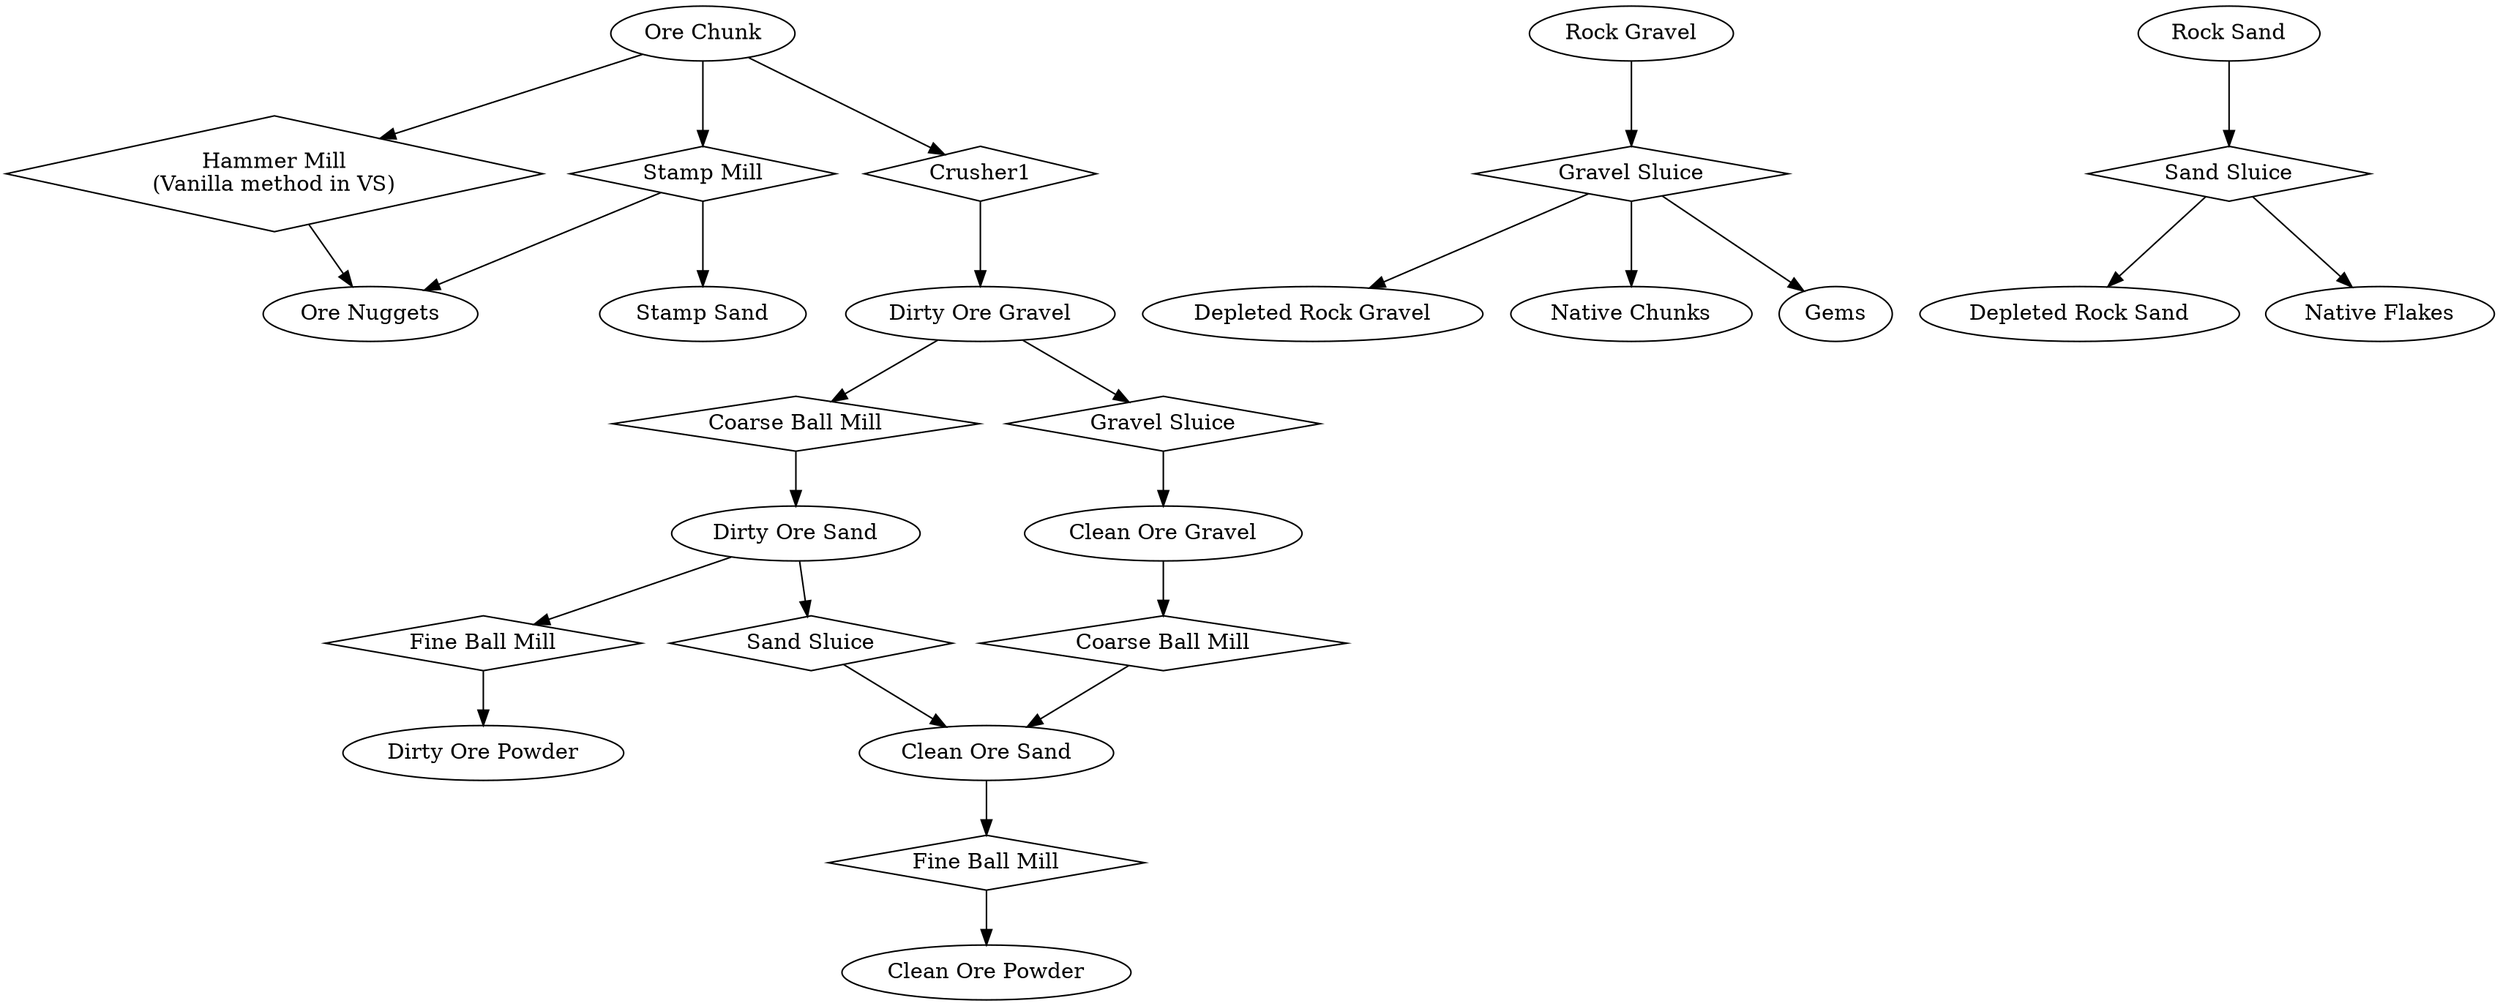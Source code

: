 digraph dressing {

	// Machines and Methods
	"Hammer Mill\n(Vanilla method in VS)1" [shape=diamond,label="Hammer Mill\n(Vanilla method in VS)"]
	"Stamp Mill1" [shape=diamond,label="Stamp Mill"]
	"Crusher1" [shape=diamond]
	"Coarse Ball Mill1" [shape=diamond,label="Coarse Ball Mill"]
	"Coarse Ball Mill2" [shape=diamond,label="Coarse Ball Mill"]
	"Fine Ball Mill1" [shape=diamond,label="Fine Ball Mill"]
	"Fine Ball Mill2" [shape=diamond,label="Fine Ball Mill"]
	"Gravel Sluice1" [shape=diamond,label="Gravel Sluice"]
	"Gravel Sluice2" [shape=diamond,label="Gravel Sluice"]
	"Sand Sluice1" [shape=diamond,label="Sand Sluice"]
	"Sand Sluice2" [shape=diamond,label="Sand Sluice"]

	// Processes
	"Ore Chunk" -> "Hammer Mill\n(Vanilla method in VS)1" -> "Ore Nuggets"
	"Ore Chunk" -> "Stamp Mill1" -> "Ore Nuggets"
	"Stamp Mill1" -> "Stamp Sand"
	"Ore Chunk" -> "Crusher1" -> "Dirty Ore Gravel"
	"Ore Chunk" "Dirty Ore Gravel" -> "Coarse Ball Mill1" -> "Dirty Ore Sand"
	"Dirty Ore Gravel" "Dirty Ore Sand" -> "Fine Ball Mill1" -> "Dirty Ore Powder"
	"Dirty Ore Gravel" -> "Gravel Sluice1" -> "Clean Ore Gravel"
	"Rock Gravel" -> "Gravel Sluice2" -> "Depleted Rock Gravel"
	"Gravel Sluice2" -> "Native Chunks"
	"Gravel Sluice2" -> "Gems"
	"Dirty Ore Sand" -> "Sand Sluice1" -> "Clean Ore Sand"
	"Rock Sand" -> "Sand Sluice2" -> "Depleted Rock Sand"
	"Sand Sluice2" -> "Native Flakes"
	"Clean Ore Gravel" -> "Coarse Ball Mill2" -> "Clean Ore Sand"
	"Clean Ore Sand" -> "Fine Ball Mill2" -> "Clean Ore Powder"
}
